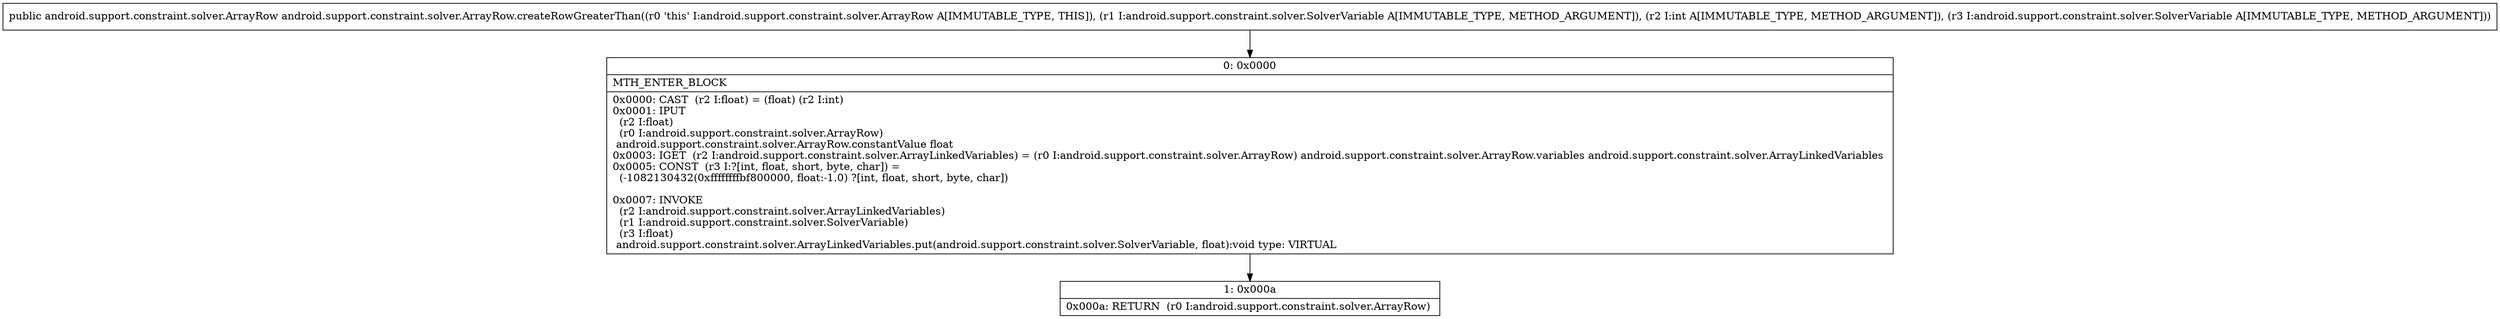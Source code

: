 digraph "CFG forandroid.support.constraint.solver.ArrayRow.createRowGreaterThan(Landroid\/support\/constraint\/solver\/SolverVariable;ILandroid\/support\/constraint\/solver\/SolverVariable;)Landroid\/support\/constraint\/solver\/ArrayRow;" {
Node_0 [shape=record,label="{0\:\ 0x0000|MTH_ENTER_BLOCK\l|0x0000: CAST  (r2 I:float) = (float) (r2 I:int) \l0x0001: IPUT  \l  (r2 I:float)\l  (r0 I:android.support.constraint.solver.ArrayRow)\l android.support.constraint.solver.ArrayRow.constantValue float \l0x0003: IGET  (r2 I:android.support.constraint.solver.ArrayLinkedVariables) = (r0 I:android.support.constraint.solver.ArrayRow) android.support.constraint.solver.ArrayRow.variables android.support.constraint.solver.ArrayLinkedVariables \l0x0005: CONST  (r3 I:?[int, float, short, byte, char]) = \l  (\-1082130432(0xffffffffbf800000, float:\-1.0) ?[int, float, short, byte, char])\l \l0x0007: INVOKE  \l  (r2 I:android.support.constraint.solver.ArrayLinkedVariables)\l  (r1 I:android.support.constraint.solver.SolverVariable)\l  (r3 I:float)\l android.support.constraint.solver.ArrayLinkedVariables.put(android.support.constraint.solver.SolverVariable, float):void type: VIRTUAL \l}"];
Node_1 [shape=record,label="{1\:\ 0x000a|0x000a: RETURN  (r0 I:android.support.constraint.solver.ArrayRow) \l}"];
MethodNode[shape=record,label="{public android.support.constraint.solver.ArrayRow android.support.constraint.solver.ArrayRow.createRowGreaterThan((r0 'this' I:android.support.constraint.solver.ArrayRow A[IMMUTABLE_TYPE, THIS]), (r1 I:android.support.constraint.solver.SolverVariable A[IMMUTABLE_TYPE, METHOD_ARGUMENT]), (r2 I:int A[IMMUTABLE_TYPE, METHOD_ARGUMENT]), (r3 I:android.support.constraint.solver.SolverVariable A[IMMUTABLE_TYPE, METHOD_ARGUMENT])) }"];
MethodNode -> Node_0;
Node_0 -> Node_1;
}

